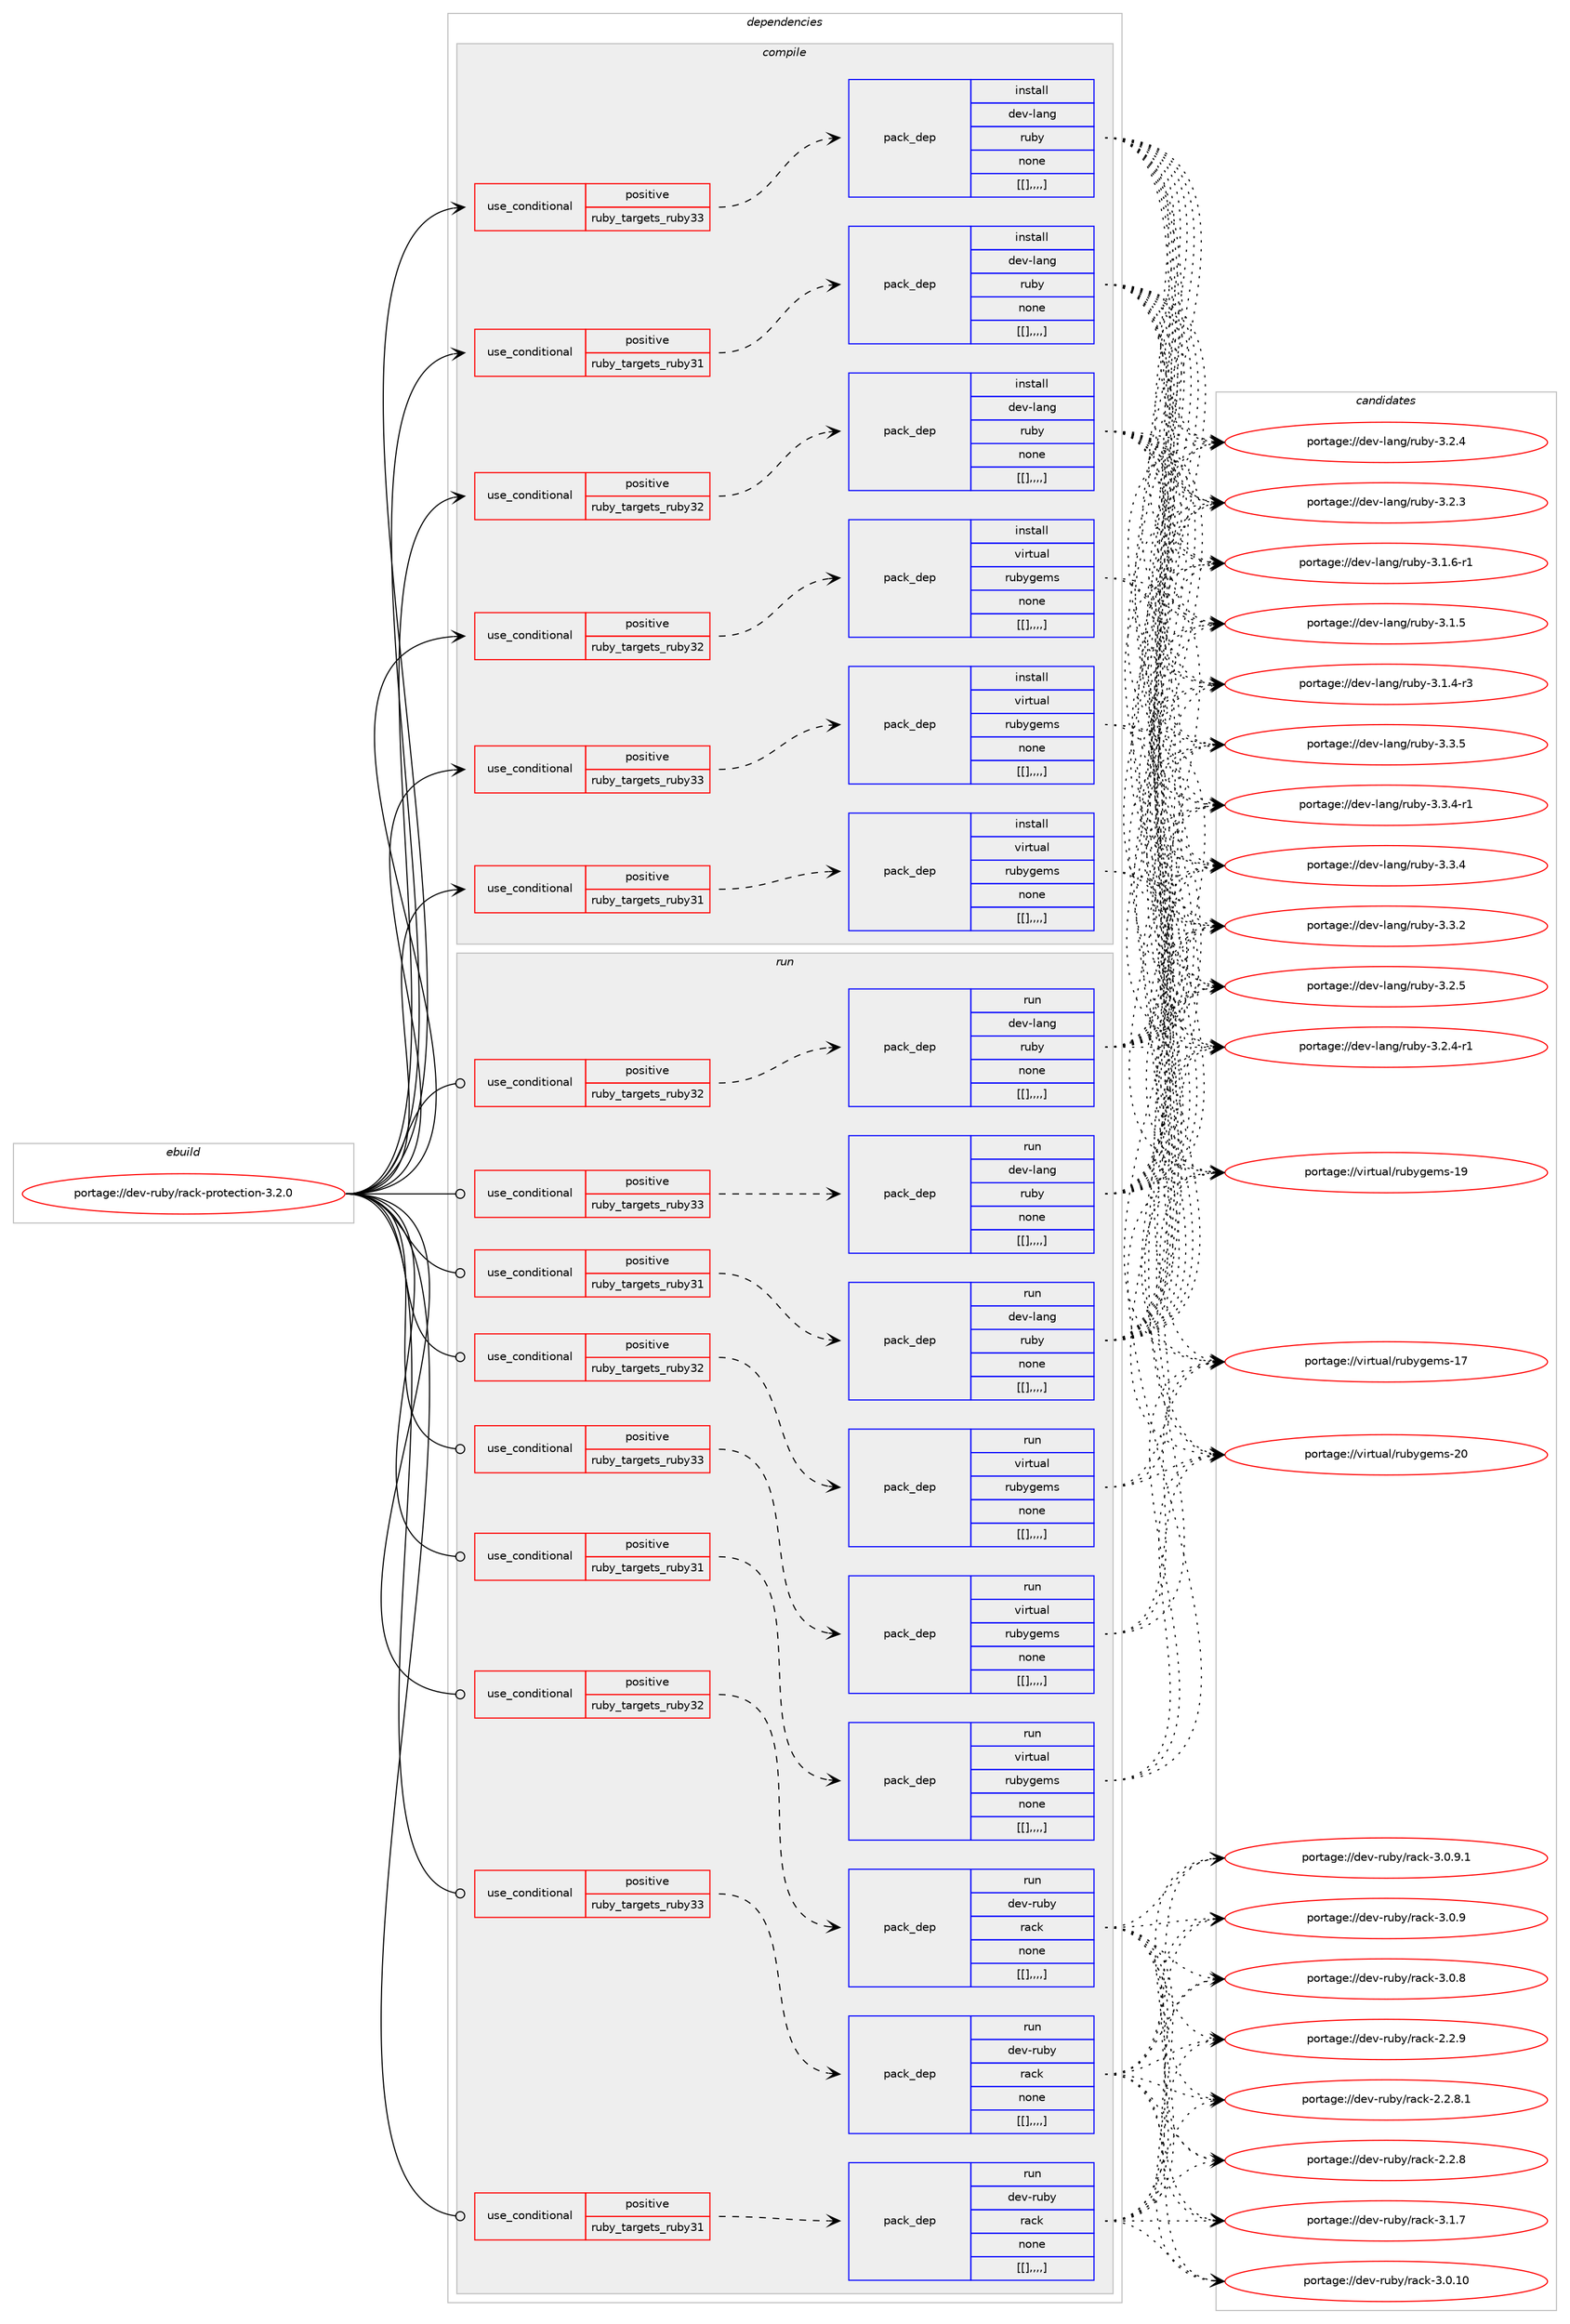 digraph prolog {

# *************
# Graph options
# *************

newrank=true;
concentrate=true;
compound=true;
graph [rankdir=LR,fontname=Helvetica,fontsize=10,ranksep=1.5];#, ranksep=2.5, nodesep=0.2];
edge  [arrowhead=vee];
node  [fontname=Helvetica,fontsize=10];

# **********
# The ebuild
# **********

subgraph cluster_leftcol {
color=gray;
label=<<i>ebuild</i>>;
id [label="portage://dev-ruby/rack-protection-3.2.0", color=red, width=4, href="../dev-ruby/rack-protection-3.2.0.svg"];
}

# ****************
# The dependencies
# ****************

subgraph cluster_midcol {
color=gray;
label=<<i>dependencies</i>>;
subgraph cluster_compile {
fillcolor="#eeeeee";
style=filled;
label=<<i>compile</i>>;
subgraph cond54697 {
dependency198667 [label=<<TABLE BORDER="0" CELLBORDER="1" CELLSPACING="0" CELLPADDING="4"><TR><TD ROWSPAN="3" CELLPADDING="10">use_conditional</TD></TR><TR><TD>positive</TD></TR><TR><TD>ruby_targets_ruby31</TD></TR></TABLE>>, shape=none, color=red];
subgraph pack142625 {
dependency198668 [label=<<TABLE BORDER="0" CELLBORDER="1" CELLSPACING="0" CELLPADDING="4" WIDTH="220"><TR><TD ROWSPAN="6" CELLPADDING="30">pack_dep</TD></TR><TR><TD WIDTH="110">install</TD></TR><TR><TD>dev-lang</TD></TR><TR><TD>ruby</TD></TR><TR><TD>none</TD></TR><TR><TD>[[],,,,]</TD></TR></TABLE>>, shape=none, color=blue];
}
dependency198667:e -> dependency198668:w [weight=20,style="dashed",arrowhead="vee"];
}
id:e -> dependency198667:w [weight=20,style="solid",arrowhead="vee"];
subgraph cond54698 {
dependency198669 [label=<<TABLE BORDER="0" CELLBORDER="1" CELLSPACING="0" CELLPADDING="4"><TR><TD ROWSPAN="3" CELLPADDING="10">use_conditional</TD></TR><TR><TD>positive</TD></TR><TR><TD>ruby_targets_ruby31</TD></TR></TABLE>>, shape=none, color=red];
subgraph pack142626 {
dependency198670 [label=<<TABLE BORDER="0" CELLBORDER="1" CELLSPACING="0" CELLPADDING="4" WIDTH="220"><TR><TD ROWSPAN="6" CELLPADDING="30">pack_dep</TD></TR><TR><TD WIDTH="110">install</TD></TR><TR><TD>virtual</TD></TR><TR><TD>rubygems</TD></TR><TR><TD>none</TD></TR><TR><TD>[[],,,,]</TD></TR></TABLE>>, shape=none, color=blue];
}
dependency198669:e -> dependency198670:w [weight=20,style="dashed",arrowhead="vee"];
}
id:e -> dependency198669:w [weight=20,style="solid",arrowhead="vee"];
subgraph cond54699 {
dependency198671 [label=<<TABLE BORDER="0" CELLBORDER="1" CELLSPACING="0" CELLPADDING="4"><TR><TD ROWSPAN="3" CELLPADDING="10">use_conditional</TD></TR><TR><TD>positive</TD></TR><TR><TD>ruby_targets_ruby32</TD></TR></TABLE>>, shape=none, color=red];
subgraph pack142627 {
dependency198672 [label=<<TABLE BORDER="0" CELLBORDER="1" CELLSPACING="0" CELLPADDING="4" WIDTH="220"><TR><TD ROWSPAN="6" CELLPADDING="30">pack_dep</TD></TR><TR><TD WIDTH="110">install</TD></TR><TR><TD>dev-lang</TD></TR><TR><TD>ruby</TD></TR><TR><TD>none</TD></TR><TR><TD>[[],,,,]</TD></TR></TABLE>>, shape=none, color=blue];
}
dependency198671:e -> dependency198672:w [weight=20,style="dashed",arrowhead="vee"];
}
id:e -> dependency198671:w [weight=20,style="solid",arrowhead="vee"];
subgraph cond54700 {
dependency198673 [label=<<TABLE BORDER="0" CELLBORDER="1" CELLSPACING="0" CELLPADDING="4"><TR><TD ROWSPAN="3" CELLPADDING="10">use_conditional</TD></TR><TR><TD>positive</TD></TR><TR><TD>ruby_targets_ruby32</TD></TR></TABLE>>, shape=none, color=red];
subgraph pack142628 {
dependency198674 [label=<<TABLE BORDER="0" CELLBORDER="1" CELLSPACING="0" CELLPADDING="4" WIDTH="220"><TR><TD ROWSPAN="6" CELLPADDING="30">pack_dep</TD></TR><TR><TD WIDTH="110">install</TD></TR><TR><TD>virtual</TD></TR><TR><TD>rubygems</TD></TR><TR><TD>none</TD></TR><TR><TD>[[],,,,]</TD></TR></TABLE>>, shape=none, color=blue];
}
dependency198673:e -> dependency198674:w [weight=20,style="dashed",arrowhead="vee"];
}
id:e -> dependency198673:w [weight=20,style="solid",arrowhead="vee"];
subgraph cond54701 {
dependency198675 [label=<<TABLE BORDER="0" CELLBORDER="1" CELLSPACING="0" CELLPADDING="4"><TR><TD ROWSPAN="3" CELLPADDING="10">use_conditional</TD></TR><TR><TD>positive</TD></TR><TR><TD>ruby_targets_ruby33</TD></TR></TABLE>>, shape=none, color=red];
subgraph pack142629 {
dependency198676 [label=<<TABLE BORDER="0" CELLBORDER="1" CELLSPACING="0" CELLPADDING="4" WIDTH="220"><TR><TD ROWSPAN="6" CELLPADDING="30">pack_dep</TD></TR><TR><TD WIDTH="110">install</TD></TR><TR><TD>dev-lang</TD></TR><TR><TD>ruby</TD></TR><TR><TD>none</TD></TR><TR><TD>[[],,,,]</TD></TR></TABLE>>, shape=none, color=blue];
}
dependency198675:e -> dependency198676:w [weight=20,style="dashed",arrowhead="vee"];
}
id:e -> dependency198675:w [weight=20,style="solid",arrowhead="vee"];
subgraph cond54702 {
dependency198677 [label=<<TABLE BORDER="0" CELLBORDER="1" CELLSPACING="0" CELLPADDING="4"><TR><TD ROWSPAN="3" CELLPADDING="10">use_conditional</TD></TR><TR><TD>positive</TD></TR><TR><TD>ruby_targets_ruby33</TD></TR></TABLE>>, shape=none, color=red];
subgraph pack142630 {
dependency198678 [label=<<TABLE BORDER="0" CELLBORDER="1" CELLSPACING="0" CELLPADDING="4" WIDTH="220"><TR><TD ROWSPAN="6" CELLPADDING="30">pack_dep</TD></TR><TR><TD WIDTH="110">install</TD></TR><TR><TD>virtual</TD></TR><TR><TD>rubygems</TD></TR><TR><TD>none</TD></TR><TR><TD>[[],,,,]</TD></TR></TABLE>>, shape=none, color=blue];
}
dependency198677:e -> dependency198678:w [weight=20,style="dashed",arrowhead="vee"];
}
id:e -> dependency198677:w [weight=20,style="solid",arrowhead="vee"];
}
subgraph cluster_compileandrun {
fillcolor="#eeeeee";
style=filled;
label=<<i>compile and run</i>>;
}
subgraph cluster_run {
fillcolor="#eeeeee";
style=filled;
label=<<i>run</i>>;
subgraph cond54703 {
dependency198679 [label=<<TABLE BORDER="0" CELLBORDER="1" CELLSPACING="0" CELLPADDING="4"><TR><TD ROWSPAN="3" CELLPADDING="10">use_conditional</TD></TR><TR><TD>positive</TD></TR><TR><TD>ruby_targets_ruby31</TD></TR></TABLE>>, shape=none, color=red];
subgraph pack142631 {
dependency198680 [label=<<TABLE BORDER="0" CELLBORDER="1" CELLSPACING="0" CELLPADDING="4" WIDTH="220"><TR><TD ROWSPAN="6" CELLPADDING="30">pack_dep</TD></TR><TR><TD WIDTH="110">run</TD></TR><TR><TD>dev-lang</TD></TR><TR><TD>ruby</TD></TR><TR><TD>none</TD></TR><TR><TD>[[],,,,]</TD></TR></TABLE>>, shape=none, color=blue];
}
dependency198679:e -> dependency198680:w [weight=20,style="dashed",arrowhead="vee"];
}
id:e -> dependency198679:w [weight=20,style="solid",arrowhead="odot"];
subgraph cond54704 {
dependency198681 [label=<<TABLE BORDER="0" CELLBORDER="1" CELLSPACING="0" CELLPADDING="4"><TR><TD ROWSPAN="3" CELLPADDING="10">use_conditional</TD></TR><TR><TD>positive</TD></TR><TR><TD>ruby_targets_ruby31</TD></TR></TABLE>>, shape=none, color=red];
subgraph pack142632 {
dependency198682 [label=<<TABLE BORDER="0" CELLBORDER="1" CELLSPACING="0" CELLPADDING="4" WIDTH="220"><TR><TD ROWSPAN="6" CELLPADDING="30">pack_dep</TD></TR><TR><TD WIDTH="110">run</TD></TR><TR><TD>dev-ruby</TD></TR><TR><TD>rack</TD></TR><TR><TD>none</TD></TR><TR><TD>[[],,,,]</TD></TR></TABLE>>, shape=none, color=blue];
}
dependency198681:e -> dependency198682:w [weight=20,style="dashed",arrowhead="vee"];
}
id:e -> dependency198681:w [weight=20,style="solid",arrowhead="odot"];
subgraph cond54705 {
dependency198683 [label=<<TABLE BORDER="0" CELLBORDER="1" CELLSPACING="0" CELLPADDING="4"><TR><TD ROWSPAN="3" CELLPADDING="10">use_conditional</TD></TR><TR><TD>positive</TD></TR><TR><TD>ruby_targets_ruby31</TD></TR></TABLE>>, shape=none, color=red];
subgraph pack142633 {
dependency198684 [label=<<TABLE BORDER="0" CELLBORDER="1" CELLSPACING="0" CELLPADDING="4" WIDTH="220"><TR><TD ROWSPAN="6" CELLPADDING="30">pack_dep</TD></TR><TR><TD WIDTH="110">run</TD></TR><TR><TD>virtual</TD></TR><TR><TD>rubygems</TD></TR><TR><TD>none</TD></TR><TR><TD>[[],,,,]</TD></TR></TABLE>>, shape=none, color=blue];
}
dependency198683:e -> dependency198684:w [weight=20,style="dashed",arrowhead="vee"];
}
id:e -> dependency198683:w [weight=20,style="solid",arrowhead="odot"];
subgraph cond54706 {
dependency198685 [label=<<TABLE BORDER="0" CELLBORDER="1" CELLSPACING="0" CELLPADDING="4"><TR><TD ROWSPAN="3" CELLPADDING="10">use_conditional</TD></TR><TR><TD>positive</TD></TR><TR><TD>ruby_targets_ruby32</TD></TR></TABLE>>, shape=none, color=red];
subgraph pack142634 {
dependency198686 [label=<<TABLE BORDER="0" CELLBORDER="1" CELLSPACING="0" CELLPADDING="4" WIDTH="220"><TR><TD ROWSPAN="6" CELLPADDING="30">pack_dep</TD></TR><TR><TD WIDTH="110">run</TD></TR><TR><TD>dev-lang</TD></TR><TR><TD>ruby</TD></TR><TR><TD>none</TD></TR><TR><TD>[[],,,,]</TD></TR></TABLE>>, shape=none, color=blue];
}
dependency198685:e -> dependency198686:w [weight=20,style="dashed",arrowhead="vee"];
}
id:e -> dependency198685:w [weight=20,style="solid",arrowhead="odot"];
subgraph cond54707 {
dependency198687 [label=<<TABLE BORDER="0" CELLBORDER="1" CELLSPACING="0" CELLPADDING="4"><TR><TD ROWSPAN="3" CELLPADDING="10">use_conditional</TD></TR><TR><TD>positive</TD></TR><TR><TD>ruby_targets_ruby32</TD></TR></TABLE>>, shape=none, color=red];
subgraph pack142635 {
dependency198688 [label=<<TABLE BORDER="0" CELLBORDER="1" CELLSPACING="0" CELLPADDING="4" WIDTH="220"><TR><TD ROWSPAN="6" CELLPADDING="30">pack_dep</TD></TR><TR><TD WIDTH="110">run</TD></TR><TR><TD>dev-ruby</TD></TR><TR><TD>rack</TD></TR><TR><TD>none</TD></TR><TR><TD>[[],,,,]</TD></TR></TABLE>>, shape=none, color=blue];
}
dependency198687:e -> dependency198688:w [weight=20,style="dashed",arrowhead="vee"];
}
id:e -> dependency198687:w [weight=20,style="solid",arrowhead="odot"];
subgraph cond54708 {
dependency198689 [label=<<TABLE BORDER="0" CELLBORDER="1" CELLSPACING="0" CELLPADDING="4"><TR><TD ROWSPAN="3" CELLPADDING="10">use_conditional</TD></TR><TR><TD>positive</TD></TR><TR><TD>ruby_targets_ruby32</TD></TR></TABLE>>, shape=none, color=red];
subgraph pack142636 {
dependency198690 [label=<<TABLE BORDER="0" CELLBORDER="1" CELLSPACING="0" CELLPADDING="4" WIDTH="220"><TR><TD ROWSPAN="6" CELLPADDING="30">pack_dep</TD></TR><TR><TD WIDTH="110">run</TD></TR><TR><TD>virtual</TD></TR><TR><TD>rubygems</TD></TR><TR><TD>none</TD></TR><TR><TD>[[],,,,]</TD></TR></TABLE>>, shape=none, color=blue];
}
dependency198689:e -> dependency198690:w [weight=20,style="dashed",arrowhead="vee"];
}
id:e -> dependency198689:w [weight=20,style="solid",arrowhead="odot"];
subgraph cond54709 {
dependency198691 [label=<<TABLE BORDER="0" CELLBORDER="1" CELLSPACING="0" CELLPADDING="4"><TR><TD ROWSPAN="3" CELLPADDING="10">use_conditional</TD></TR><TR><TD>positive</TD></TR><TR><TD>ruby_targets_ruby33</TD></TR></TABLE>>, shape=none, color=red];
subgraph pack142637 {
dependency198692 [label=<<TABLE BORDER="0" CELLBORDER="1" CELLSPACING="0" CELLPADDING="4" WIDTH="220"><TR><TD ROWSPAN="6" CELLPADDING="30">pack_dep</TD></TR><TR><TD WIDTH="110">run</TD></TR><TR><TD>dev-lang</TD></TR><TR><TD>ruby</TD></TR><TR><TD>none</TD></TR><TR><TD>[[],,,,]</TD></TR></TABLE>>, shape=none, color=blue];
}
dependency198691:e -> dependency198692:w [weight=20,style="dashed",arrowhead="vee"];
}
id:e -> dependency198691:w [weight=20,style="solid",arrowhead="odot"];
subgraph cond54710 {
dependency198693 [label=<<TABLE BORDER="0" CELLBORDER="1" CELLSPACING="0" CELLPADDING="4"><TR><TD ROWSPAN="3" CELLPADDING="10">use_conditional</TD></TR><TR><TD>positive</TD></TR><TR><TD>ruby_targets_ruby33</TD></TR></TABLE>>, shape=none, color=red];
subgraph pack142638 {
dependency198694 [label=<<TABLE BORDER="0" CELLBORDER="1" CELLSPACING="0" CELLPADDING="4" WIDTH="220"><TR><TD ROWSPAN="6" CELLPADDING="30">pack_dep</TD></TR><TR><TD WIDTH="110">run</TD></TR><TR><TD>dev-ruby</TD></TR><TR><TD>rack</TD></TR><TR><TD>none</TD></TR><TR><TD>[[],,,,]</TD></TR></TABLE>>, shape=none, color=blue];
}
dependency198693:e -> dependency198694:w [weight=20,style="dashed",arrowhead="vee"];
}
id:e -> dependency198693:w [weight=20,style="solid",arrowhead="odot"];
subgraph cond54711 {
dependency198695 [label=<<TABLE BORDER="0" CELLBORDER="1" CELLSPACING="0" CELLPADDING="4"><TR><TD ROWSPAN="3" CELLPADDING="10">use_conditional</TD></TR><TR><TD>positive</TD></TR><TR><TD>ruby_targets_ruby33</TD></TR></TABLE>>, shape=none, color=red];
subgraph pack142639 {
dependency198696 [label=<<TABLE BORDER="0" CELLBORDER="1" CELLSPACING="0" CELLPADDING="4" WIDTH="220"><TR><TD ROWSPAN="6" CELLPADDING="30">pack_dep</TD></TR><TR><TD WIDTH="110">run</TD></TR><TR><TD>virtual</TD></TR><TR><TD>rubygems</TD></TR><TR><TD>none</TD></TR><TR><TD>[[],,,,]</TD></TR></TABLE>>, shape=none, color=blue];
}
dependency198695:e -> dependency198696:w [weight=20,style="dashed",arrowhead="vee"];
}
id:e -> dependency198695:w [weight=20,style="solid",arrowhead="odot"];
}
}

# **************
# The candidates
# **************

subgraph cluster_choices {
rank=same;
color=gray;
label=<<i>candidates</i>>;

subgraph choice142625 {
color=black;
nodesep=1;
choice10010111845108971101034711411798121455146514653 [label="portage://dev-lang/ruby-3.3.5", color=red, width=4,href="../dev-lang/ruby-3.3.5.svg"];
choice100101118451089711010347114117981214551465146524511449 [label="portage://dev-lang/ruby-3.3.4-r1", color=red, width=4,href="../dev-lang/ruby-3.3.4-r1.svg"];
choice10010111845108971101034711411798121455146514652 [label="portage://dev-lang/ruby-3.3.4", color=red, width=4,href="../dev-lang/ruby-3.3.4.svg"];
choice10010111845108971101034711411798121455146514650 [label="portage://dev-lang/ruby-3.3.2", color=red, width=4,href="../dev-lang/ruby-3.3.2.svg"];
choice10010111845108971101034711411798121455146504653 [label="portage://dev-lang/ruby-3.2.5", color=red, width=4,href="../dev-lang/ruby-3.2.5.svg"];
choice100101118451089711010347114117981214551465046524511449 [label="portage://dev-lang/ruby-3.2.4-r1", color=red, width=4,href="../dev-lang/ruby-3.2.4-r1.svg"];
choice10010111845108971101034711411798121455146504652 [label="portage://dev-lang/ruby-3.2.4", color=red, width=4,href="../dev-lang/ruby-3.2.4.svg"];
choice10010111845108971101034711411798121455146504651 [label="portage://dev-lang/ruby-3.2.3", color=red, width=4,href="../dev-lang/ruby-3.2.3.svg"];
choice100101118451089711010347114117981214551464946544511449 [label="portage://dev-lang/ruby-3.1.6-r1", color=red, width=4,href="../dev-lang/ruby-3.1.6-r1.svg"];
choice10010111845108971101034711411798121455146494653 [label="portage://dev-lang/ruby-3.1.5", color=red, width=4,href="../dev-lang/ruby-3.1.5.svg"];
choice100101118451089711010347114117981214551464946524511451 [label="portage://dev-lang/ruby-3.1.4-r3", color=red, width=4,href="../dev-lang/ruby-3.1.4-r3.svg"];
dependency198668:e -> choice10010111845108971101034711411798121455146514653:w [style=dotted,weight="100"];
dependency198668:e -> choice100101118451089711010347114117981214551465146524511449:w [style=dotted,weight="100"];
dependency198668:e -> choice10010111845108971101034711411798121455146514652:w [style=dotted,weight="100"];
dependency198668:e -> choice10010111845108971101034711411798121455146514650:w [style=dotted,weight="100"];
dependency198668:e -> choice10010111845108971101034711411798121455146504653:w [style=dotted,weight="100"];
dependency198668:e -> choice100101118451089711010347114117981214551465046524511449:w [style=dotted,weight="100"];
dependency198668:e -> choice10010111845108971101034711411798121455146504652:w [style=dotted,weight="100"];
dependency198668:e -> choice10010111845108971101034711411798121455146504651:w [style=dotted,weight="100"];
dependency198668:e -> choice100101118451089711010347114117981214551464946544511449:w [style=dotted,weight="100"];
dependency198668:e -> choice10010111845108971101034711411798121455146494653:w [style=dotted,weight="100"];
dependency198668:e -> choice100101118451089711010347114117981214551464946524511451:w [style=dotted,weight="100"];
}
subgraph choice142626 {
color=black;
nodesep=1;
choice118105114116117971084711411798121103101109115455048 [label="portage://virtual/rubygems-20", color=red, width=4,href="../virtual/rubygems-20.svg"];
choice118105114116117971084711411798121103101109115454957 [label="portage://virtual/rubygems-19", color=red, width=4,href="../virtual/rubygems-19.svg"];
choice118105114116117971084711411798121103101109115454955 [label="portage://virtual/rubygems-17", color=red, width=4,href="../virtual/rubygems-17.svg"];
dependency198670:e -> choice118105114116117971084711411798121103101109115455048:w [style=dotted,weight="100"];
dependency198670:e -> choice118105114116117971084711411798121103101109115454957:w [style=dotted,weight="100"];
dependency198670:e -> choice118105114116117971084711411798121103101109115454955:w [style=dotted,weight="100"];
}
subgraph choice142627 {
color=black;
nodesep=1;
choice10010111845108971101034711411798121455146514653 [label="portage://dev-lang/ruby-3.3.5", color=red, width=4,href="../dev-lang/ruby-3.3.5.svg"];
choice100101118451089711010347114117981214551465146524511449 [label="portage://dev-lang/ruby-3.3.4-r1", color=red, width=4,href="../dev-lang/ruby-3.3.4-r1.svg"];
choice10010111845108971101034711411798121455146514652 [label="portage://dev-lang/ruby-3.3.4", color=red, width=4,href="../dev-lang/ruby-3.3.4.svg"];
choice10010111845108971101034711411798121455146514650 [label="portage://dev-lang/ruby-3.3.2", color=red, width=4,href="../dev-lang/ruby-3.3.2.svg"];
choice10010111845108971101034711411798121455146504653 [label="portage://dev-lang/ruby-3.2.5", color=red, width=4,href="../dev-lang/ruby-3.2.5.svg"];
choice100101118451089711010347114117981214551465046524511449 [label="portage://dev-lang/ruby-3.2.4-r1", color=red, width=4,href="../dev-lang/ruby-3.2.4-r1.svg"];
choice10010111845108971101034711411798121455146504652 [label="portage://dev-lang/ruby-3.2.4", color=red, width=4,href="../dev-lang/ruby-3.2.4.svg"];
choice10010111845108971101034711411798121455146504651 [label="portage://dev-lang/ruby-3.2.3", color=red, width=4,href="../dev-lang/ruby-3.2.3.svg"];
choice100101118451089711010347114117981214551464946544511449 [label="portage://dev-lang/ruby-3.1.6-r1", color=red, width=4,href="../dev-lang/ruby-3.1.6-r1.svg"];
choice10010111845108971101034711411798121455146494653 [label="portage://dev-lang/ruby-3.1.5", color=red, width=4,href="../dev-lang/ruby-3.1.5.svg"];
choice100101118451089711010347114117981214551464946524511451 [label="portage://dev-lang/ruby-3.1.4-r3", color=red, width=4,href="../dev-lang/ruby-3.1.4-r3.svg"];
dependency198672:e -> choice10010111845108971101034711411798121455146514653:w [style=dotted,weight="100"];
dependency198672:e -> choice100101118451089711010347114117981214551465146524511449:w [style=dotted,weight="100"];
dependency198672:e -> choice10010111845108971101034711411798121455146514652:w [style=dotted,weight="100"];
dependency198672:e -> choice10010111845108971101034711411798121455146514650:w [style=dotted,weight="100"];
dependency198672:e -> choice10010111845108971101034711411798121455146504653:w [style=dotted,weight="100"];
dependency198672:e -> choice100101118451089711010347114117981214551465046524511449:w [style=dotted,weight="100"];
dependency198672:e -> choice10010111845108971101034711411798121455146504652:w [style=dotted,weight="100"];
dependency198672:e -> choice10010111845108971101034711411798121455146504651:w [style=dotted,weight="100"];
dependency198672:e -> choice100101118451089711010347114117981214551464946544511449:w [style=dotted,weight="100"];
dependency198672:e -> choice10010111845108971101034711411798121455146494653:w [style=dotted,weight="100"];
dependency198672:e -> choice100101118451089711010347114117981214551464946524511451:w [style=dotted,weight="100"];
}
subgraph choice142628 {
color=black;
nodesep=1;
choice118105114116117971084711411798121103101109115455048 [label="portage://virtual/rubygems-20", color=red, width=4,href="../virtual/rubygems-20.svg"];
choice118105114116117971084711411798121103101109115454957 [label="portage://virtual/rubygems-19", color=red, width=4,href="../virtual/rubygems-19.svg"];
choice118105114116117971084711411798121103101109115454955 [label="portage://virtual/rubygems-17", color=red, width=4,href="../virtual/rubygems-17.svg"];
dependency198674:e -> choice118105114116117971084711411798121103101109115455048:w [style=dotted,weight="100"];
dependency198674:e -> choice118105114116117971084711411798121103101109115454957:w [style=dotted,weight="100"];
dependency198674:e -> choice118105114116117971084711411798121103101109115454955:w [style=dotted,weight="100"];
}
subgraph choice142629 {
color=black;
nodesep=1;
choice10010111845108971101034711411798121455146514653 [label="portage://dev-lang/ruby-3.3.5", color=red, width=4,href="../dev-lang/ruby-3.3.5.svg"];
choice100101118451089711010347114117981214551465146524511449 [label="portage://dev-lang/ruby-3.3.4-r1", color=red, width=4,href="../dev-lang/ruby-3.3.4-r1.svg"];
choice10010111845108971101034711411798121455146514652 [label="portage://dev-lang/ruby-3.3.4", color=red, width=4,href="../dev-lang/ruby-3.3.4.svg"];
choice10010111845108971101034711411798121455146514650 [label="portage://dev-lang/ruby-3.3.2", color=red, width=4,href="../dev-lang/ruby-3.3.2.svg"];
choice10010111845108971101034711411798121455146504653 [label="portage://dev-lang/ruby-3.2.5", color=red, width=4,href="../dev-lang/ruby-3.2.5.svg"];
choice100101118451089711010347114117981214551465046524511449 [label="portage://dev-lang/ruby-3.2.4-r1", color=red, width=4,href="../dev-lang/ruby-3.2.4-r1.svg"];
choice10010111845108971101034711411798121455146504652 [label="portage://dev-lang/ruby-3.2.4", color=red, width=4,href="../dev-lang/ruby-3.2.4.svg"];
choice10010111845108971101034711411798121455146504651 [label="portage://dev-lang/ruby-3.2.3", color=red, width=4,href="../dev-lang/ruby-3.2.3.svg"];
choice100101118451089711010347114117981214551464946544511449 [label="portage://dev-lang/ruby-3.1.6-r1", color=red, width=4,href="../dev-lang/ruby-3.1.6-r1.svg"];
choice10010111845108971101034711411798121455146494653 [label="portage://dev-lang/ruby-3.1.5", color=red, width=4,href="../dev-lang/ruby-3.1.5.svg"];
choice100101118451089711010347114117981214551464946524511451 [label="portage://dev-lang/ruby-3.1.4-r3", color=red, width=4,href="../dev-lang/ruby-3.1.4-r3.svg"];
dependency198676:e -> choice10010111845108971101034711411798121455146514653:w [style=dotted,weight="100"];
dependency198676:e -> choice100101118451089711010347114117981214551465146524511449:w [style=dotted,weight="100"];
dependency198676:e -> choice10010111845108971101034711411798121455146514652:w [style=dotted,weight="100"];
dependency198676:e -> choice10010111845108971101034711411798121455146514650:w [style=dotted,weight="100"];
dependency198676:e -> choice10010111845108971101034711411798121455146504653:w [style=dotted,weight="100"];
dependency198676:e -> choice100101118451089711010347114117981214551465046524511449:w [style=dotted,weight="100"];
dependency198676:e -> choice10010111845108971101034711411798121455146504652:w [style=dotted,weight="100"];
dependency198676:e -> choice10010111845108971101034711411798121455146504651:w [style=dotted,weight="100"];
dependency198676:e -> choice100101118451089711010347114117981214551464946544511449:w [style=dotted,weight="100"];
dependency198676:e -> choice10010111845108971101034711411798121455146494653:w [style=dotted,weight="100"];
dependency198676:e -> choice100101118451089711010347114117981214551464946524511451:w [style=dotted,weight="100"];
}
subgraph choice142630 {
color=black;
nodesep=1;
choice118105114116117971084711411798121103101109115455048 [label="portage://virtual/rubygems-20", color=red, width=4,href="../virtual/rubygems-20.svg"];
choice118105114116117971084711411798121103101109115454957 [label="portage://virtual/rubygems-19", color=red, width=4,href="../virtual/rubygems-19.svg"];
choice118105114116117971084711411798121103101109115454955 [label="portage://virtual/rubygems-17", color=red, width=4,href="../virtual/rubygems-17.svg"];
dependency198678:e -> choice118105114116117971084711411798121103101109115455048:w [style=dotted,weight="100"];
dependency198678:e -> choice118105114116117971084711411798121103101109115454957:w [style=dotted,weight="100"];
dependency198678:e -> choice118105114116117971084711411798121103101109115454955:w [style=dotted,weight="100"];
}
subgraph choice142631 {
color=black;
nodesep=1;
choice10010111845108971101034711411798121455146514653 [label="portage://dev-lang/ruby-3.3.5", color=red, width=4,href="../dev-lang/ruby-3.3.5.svg"];
choice100101118451089711010347114117981214551465146524511449 [label="portage://dev-lang/ruby-3.3.4-r1", color=red, width=4,href="../dev-lang/ruby-3.3.4-r1.svg"];
choice10010111845108971101034711411798121455146514652 [label="portage://dev-lang/ruby-3.3.4", color=red, width=4,href="../dev-lang/ruby-3.3.4.svg"];
choice10010111845108971101034711411798121455146514650 [label="portage://dev-lang/ruby-3.3.2", color=red, width=4,href="../dev-lang/ruby-3.3.2.svg"];
choice10010111845108971101034711411798121455146504653 [label="portage://dev-lang/ruby-3.2.5", color=red, width=4,href="../dev-lang/ruby-3.2.5.svg"];
choice100101118451089711010347114117981214551465046524511449 [label="portage://dev-lang/ruby-3.2.4-r1", color=red, width=4,href="../dev-lang/ruby-3.2.4-r1.svg"];
choice10010111845108971101034711411798121455146504652 [label="portage://dev-lang/ruby-3.2.4", color=red, width=4,href="../dev-lang/ruby-3.2.4.svg"];
choice10010111845108971101034711411798121455146504651 [label="portage://dev-lang/ruby-3.2.3", color=red, width=4,href="../dev-lang/ruby-3.2.3.svg"];
choice100101118451089711010347114117981214551464946544511449 [label="portage://dev-lang/ruby-3.1.6-r1", color=red, width=4,href="../dev-lang/ruby-3.1.6-r1.svg"];
choice10010111845108971101034711411798121455146494653 [label="portage://dev-lang/ruby-3.1.5", color=red, width=4,href="../dev-lang/ruby-3.1.5.svg"];
choice100101118451089711010347114117981214551464946524511451 [label="portage://dev-lang/ruby-3.1.4-r3", color=red, width=4,href="../dev-lang/ruby-3.1.4-r3.svg"];
dependency198680:e -> choice10010111845108971101034711411798121455146514653:w [style=dotted,weight="100"];
dependency198680:e -> choice100101118451089711010347114117981214551465146524511449:w [style=dotted,weight="100"];
dependency198680:e -> choice10010111845108971101034711411798121455146514652:w [style=dotted,weight="100"];
dependency198680:e -> choice10010111845108971101034711411798121455146514650:w [style=dotted,weight="100"];
dependency198680:e -> choice10010111845108971101034711411798121455146504653:w [style=dotted,weight="100"];
dependency198680:e -> choice100101118451089711010347114117981214551465046524511449:w [style=dotted,weight="100"];
dependency198680:e -> choice10010111845108971101034711411798121455146504652:w [style=dotted,weight="100"];
dependency198680:e -> choice10010111845108971101034711411798121455146504651:w [style=dotted,weight="100"];
dependency198680:e -> choice100101118451089711010347114117981214551464946544511449:w [style=dotted,weight="100"];
dependency198680:e -> choice10010111845108971101034711411798121455146494653:w [style=dotted,weight="100"];
dependency198680:e -> choice100101118451089711010347114117981214551464946524511451:w [style=dotted,weight="100"];
}
subgraph choice142632 {
color=black;
nodesep=1;
choice1001011184511411798121471149799107455146494655 [label="portage://dev-ruby/rack-3.1.7", color=red, width=4,href="../dev-ruby/rack-3.1.7.svg"];
choice100101118451141179812147114979910745514648464948 [label="portage://dev-ruby/rack-3.0.10", color=red, width=4,href="../dev-ruby/rack-3.0.10.svg"];
choice10010111845114117981214711497991074551464846574649 [label="portage://dev-ruby/rack-3.0.9.1", color=red, width=4,href="../dev-ruby/rack-3.0.9.1.svg"];
choice1001011184511411798121471149799107455146484657 [label="portage://dev-ruby/rack-3.0.9", color=red, width=4,href="../dev-ruby/rack-3.0.9.svg"];
choice1001011184511411798121471149799107455146484656 [label="portage://dev-ruby/rack-3.0.8", color=red, width=4,href="../dev-ruby/rack-3.0.8.svg"];
choice1001011184511411798121471149799107455046504657 [label="portage://dev-ruby/rack-2.2.9", color=red, width=4,href="../dev-ruby/rack-2.2.9.svg"];
choice10010111845114117981214711497991074550465046564649 [label="portage://dev-ruby/rack-2.2.8.1", color=red, width=4,href="../dev-ruby/rack-2.2.8.1.svg"];
choice1001011184511411798121471149799107455046504656 [label="portage://dev-ruby/rack-2.2.8", color=red, width=4,href="../dev-ruby/rack-2.2.8.svg"];
dependency198682:e -> choice1001011184511411798121471149799107455146494655:w [style=dotted,weight="100"];
dependency198682:e -> choice100101118451141179812147114979910745514648464948:w [style=dotted,weight="100"];
dependency198682:e -> choice10010111845114117981214711497991074551464846574649:w [style=dotted,weight="100"];
dependency198682:e -> choice1001011184511411798121471149799107455146484657:w [style=dotted,weight="100"];
dependency198682:e -> choice1001011184511411798121471149799107455146484656:w [style=dotted,weight="100"];
dependency198682:e -> choice1001011184511411798121471149799107455046504657:w [style=dotted,weight="100"];
dependency198682:e -> choice10010111845114117981214711497991074550465046564649:w [style=dotted,weight="100"];
dependency198682:e -> choice1001011184511411798121471149799107455046504656:w [style=dotted,weight="100"];
}
subgraph choice142633 {
color=black;
nodesep=1;
choice118105114116117971084711411798121103101109115455048 [label="portage://virtual/rubygems-20", color=red, width=4,href="../virtual/rubygems-20.svg"];
choice118105114116117971084711411798121103101109115454957 [label="portage://virtual/rubygems-19", color=red, width=4,href="../virtual/rubygems-19.svg"];
choice118105114116117971084711411798121103101109115454955 [label="portage://virtual/rubygems-17", color=red, width=4,href="../virtual/rubygems-17.svg"];
dependency198684:e -> choice118105114116117971084711411798121103101109115455048:w [style=dotted,weight="100"];
dependency198684:e -> choice118105114116117971084711411798121103101109115454957:w [style=dotted,weight="100"];
dependency198684:e -> choice118105114116117971084711411798121103101109115454955:w [style=dotted,weight="100"];
}
subgraph choice142634 {
color=black;
nodesep=1;
choice10010111845108971101034711411798121455146514653 [label="portage://dev-lang/ruby-3.3.5", color=red, width=4,href="../dev-lang/ruby-3.3.5.svg"];
choice100101118451089711010347114117981214551465146524511449 [label="portage://dev-lang/ruby-3.3.4-r1", color=red, width=4,href="../dev-lang/ruby-3.3.4-r1.svg"];
choice10010111845108971101034711411798121455146514652 [label="portage://dev-lang/ruby-3.3.4", color=red, width=4,href="../dev-lang/ruby-3.3.4.svg"];
choice10010111845108971101034711411798121455146514650 [label="portage://dev-lang/ruby-3.3.2", color=red, width=4,href="../dev-lang/ruby-3.3.2.svg"];
choice10010111845108971101034711411798121455146504653 [label="portage://dev-lang/ruby-3.2.5", color=red, width=4,href="../dev-lang/ruby-3.2.5.svg"];
choice100101118451089711010347114117981214551465046524511449 [label="portage://dev-lang/ruby-3.2.4-r1", color=red, width=4,href="../dev-lang/ruby-3.2.4-r1.svg"];
choice10010111845108971101034711411798121455146504652 [label="portage://dev-lang/ruby-3.2.4", color=red, width=4,href="../dev-lang/ruby-3.2.4.svg"];
choice10010111845108971101034711411798121455146504651 [label="portage://dev-lang/ruby-3.2.3", color=red, width=4,href="../dev-lang/ruby-3.2.3.svg"];
choice100101118451089711010347114117981214551464946544511449 [label="portage://dev-lang/ruby-3.1.6-r1", color=red, width=4,href="../dev-lang/ruby-3.1.6-r1.svg"];
choice10010111845108971101034711411798121455146494653 [label="portage://dev-lang/ruby-3.1.5", color=red, width=4,href="../dev-lang/ruby-3.1.5.svg"];
choice100101118451089711010347114117981214551464946524511451 [label="portage://dev-lang/ruby-3.1.4-r3", color=red, width=4,href="../dev-lang/ruby-3.1.4-r3.svg"];
dependency198686:e -> choice10010111845108971101034711411798121455146514653:w [style=dotted,weight="100"];
dependency198686:e -> choice100101118451089711010347114117981214551465146524511449:w [style=dotted,weight="100"];
dependency198686:e -> choice10010111845108971101034711411798121455146514652:w [style=dotted,weight="100"];
dependency198686:e -> choice10010111845108971101034711411798121455146514650:w [style=dotted,weight="100"];
dependency198686:e -> choice10010111845108971101034711411798121455146504653:w [style=dotted,weight="100"];
dependency198686:e -> choice100101118451089711010347114117981214551465046524511449:w [style=dotted,weight="100"];
dependency198686:e -> choice10010111845108971101034711411798121455146504652:w [style=dotted,weight="100"];
dependency198686:e -> choice10010111845108971101034711411798121455146504651:w [style=dotted,weight="100"];
dependency198686:e -> choice100101118451089711010347114117981214551464946544511449:w [style=dotted,weight="100"];
dependency198686:e -> choice10010111845108971101034711411798121455146494653:w [style=dotted,weight="100"];
dependency198686:e -> choice100101118451089711010347114117981214551464946524511451:w [style=dotted,weight="100"];
}
subgraph choice142635 {
color=black;
nodesep=1;
choice1001011184511411798121471149799107455146494655 [label="portage://dev-ruby/rack-3.1.7", color=red, width=4,href="../dev-ruby/rack-3.1.7.svg"];
choice100101118451141179812147114979910745514648464948 [label="portage://dev-ruby/rack-3.0.10", color=red, width=4,href="../dev-ruby/rack-3.0.10.svg"];
choice10010111845114117981214711497991074551464846574649 [label="portage://dev-ruby/rack-3.0.9.1", color=red, width=4,href="../dev-ruby/rack-3.0.9.1.svg"];
choice1001011184511411798121471149799107455146484657 [label="portage://dev-ruby/rack-3.0.9", color=red, width=4,href="../dev-ruby/rack-3.0.9.svg"];
choice1001011184511411798121471149799107455146484656 [label="portage://dev-ruby/rack-3.0.8", color=red, width=4,href="../dev-ruby/rack-3.0.8.svg"];
choice1001011184511411798121471149799107455046504657 [label="portage://dev-ruby/rack-2.2.9", color=red, width=4,href="../dev-ruby/rack-2.2.9.svg"];
choice10010111845114117981214711497991074550465046564649 [label="portage://dev-ruby/rack-2.2.8.1", color=red, width=4,href="../dev-ruby/rack-2.2.8.1.svg"];
choice1001011184511411798121471149799107455046504656 [label="portage://dev-ruby/rack-2.2.8", color=red, width=4,href="../dev-ruby/rack-2.2.8.svg"];
dependency198688:e -> choice1001011184511411798121471149799107455146494655:w [style=dotted,weight="100"];
dependency198688:e -> choice100101118451141179812147114979910745514648464948:w [style=dotted,weight="100"];
dependency198688:e -> choice10010111845114117981214711497991074551464846574649:w [style=dotted,weight="100"];
dependency198688:e -> choice1001011184511411798121471149799107455146484657:w [style=dotted,weight="100"];
dependency198688:e -> choice1001011184511411798121471149799107455146484656:w [style=dotted,weight="100"];
dependency198688:e -> choice1001011184511411798121471149799107455046504657:w [style=dotted,weight="100"];
dependency198688:e -> choice10010111845114117981214711497991074550465046564649:w [style=dotted,weight="100"];
dependency198688:e -> choice1001011184511411798121471149799107455046504656:w [style=dotted,weight="100"];
}
subgraph choice142636 {
color=black;
nodesep=1;
choice118105114116117971084711411798121103101109115455048 [label="portage://virtual/rubygems-20", color=red, width=4,href="../virtual/rubygems-20.svg"];
choice118105114116117971084711411798121103101109115454957 [label="portage://virtual/rubygems-19", color=red, width=4,href="../virtual/rubygems-19.svg"];
choice118105114116117971084711411798121103101109115454955 [label="portage://virtual/rubygems-17", color=red, width=4,href="../virtual/rubygems-17.svg"];
dependency198690:e -> choice118105114116117971084711411798121103101109115455048:w [style=dotted,weight="100"];
dependency198690:e -> choice118105114116117971084711411798121103101109115454957:w [style=dotted,weight="100"];
dependency198690:e -> choice118105114116117971084711411798121103101109115454955:w [style=dotted,weight="100"];
}
subgraph choice142637 {
color=black;
nodesep=1;
choice10010111845108971101034711411798121455146514653 [label="portage://dev-lang/ruby-3.3.5", color=red, width=4,href="../dev-lang/ruby-3.3.5.svg"];
choice100101118451089711010347114117981214551465146524511449 [label="portage://dev-lang/ruby-3.3.4-r1", color=red, width=4,href="../dev-lang/ruby-3.3.4-r1.svg"];
choice10010111845108971101034711411798121455146514652 [label="portage://dev-lang/ruby-3.3.4", color=red, width=4,href="../dev-lang/ruby-3.3.4.svg"];
choice10010111845108971101034711411798121455146514650 [label="portage://dev-lang/ruby-3.3.2", color=red, width=4,href="../dev-lang/ruby-3.3.2.svg"];
choice10010111845108971101034711411798121455146504653 [label="portage://dev-lang/ruby-3.2.5", color=red, width=4,href="../dev-lang/ruby-3.2.5.svg"];
choice100101118451089711010347114117981214551465046524511449 [label="portage://dev-lang/ruby-3.2.4-r1", color=red, width=4,href="../dev-lang/ruby-3.2.4-r1.svg"];
choice10010111845108971101034711411798121455146504652 [label="portage://dev-lang/ruby-3.2.4", color=red, width=4,href="../dev-lang/ruby-3.2.4.svg"];
choice10010111845108971101034711411798121455146504651 [label="portage://dev-lang/ruby-3.2.3", color=red, width=4,href="../dev-lang/ruby-3.2.3.svg"];
choice100101118451089711010347114117981214551464946544511449 [label="portage://dev-lang/ruby-3.1.6-r1", color=red, width=4,href="../dev-lang/ruby-3.1.6-r1.svg"];
choice10010111845108971101034711411798121455146494653 [label="portage://dev-lang/ruby-3.1.5", color=red, width=4,href="../dev-lang/ruby-3.1.5.svg"];
choice100101118451089711010347114117981214551464946524511451 [label="portage://dev-lang/ruby-3.1.4-r3", color=red, width=4,href="../dev-lang/ruby-3.1.4-r3.svg"];
dependency198692:e -> choice10010111845108971101034711411798121455146514653:w [style=dotted,weight="100"];
dependency198692:e -> choice100101118451089711010347114117981214551465146524511449:w [style=dotted,weight="100"];
dependency198692:e -> choice10010111845108971101034711411798121455146514652:w [style=dotted,weight="100"];
dependency198692:e -> choice10010111845108971101034711411798121455146514650:w [style=dotted,weight="100"];
dependency198692:e -> choice10010111845108971101034711411798121455146504653:w [style=dotted,weight="100"];
dependency198692:e -> choice100101118451089711010347114117981214551465046524511449:w [style=dotted,weight="100"];
dependency198692:e -> choice10010111845108971101034711411798121455146504652:w [style=dotted,weight="100"];
dependency198692:e -> choice10010111845108971101034711411798121455146504651:w [style=dotted,weight="100"];
dependency198692:e -> choice100101118451089711010347114117981214551464946544511449:w [style=dotted,weight="100"];
dependency198692:e -> choice10010111845108971101034711411798121455146494653:w [style=dotted,weight="100"];
dependency198692:e -> choice100101118451089711010347114117981214551464946524511451:w [style=dotted,weight="100"];
}
subgraph choice142638 {
color=black;
nodesep=1;
choice1001011184511411798121471149799107455146494655 [label="portage://dev-ruby/rack-3.1.7", color=red, width=4,href="../dev-ruby/rack-3.1.7.svg"];
choice100101118451141179812147114979910745514648464948 [label="portage://dev-ruby/rack-3.0.10", color=red, width=4,href="../dev-ruby/rack-3.0.10.svg"];
choice10010111845114117981214711497991074551464846574649 [label="portage://dev-ruby/rack-3.0.9.1", color=red, width=4,href="../dev-ruby/rack-3.0.9.1.svg"];
choice1001011184511411798121471149799107455146484657 [label="portage://dev-ruby/rack-3.0.9", color=red, width=4,href="../dev-ruby/rack-3.0.9.svg"];
choice1001011184511411798121471149799107455146484656 [label="portage://dev-ruby/rack-3.0.8", color=red, width=4,href="../dev-ruby/rack-3.0.8.svg"];
choice1001011184511411798121471149799107455046504657 [label="portage://dev-ruby/rack-2.2.9", color=red, width=4,href="../dev-ruby/rack-2.2.9.svg"];
choice10010111845114117981214711497991074550465046564649 [label="portage://dev-ruby/rack-2.2.8.1", color=red, width=4,href="../dev-ruby/rack-2.2.8.1.svg"];
choice1001011184511411798121471149799107455046504656 [label="portage://dev-ruby/rack-2.2.8", color=red, width=4,href="../dev-ruby/rack-2.2.8.svg"];
dependency198694:e -> choice1001011184511411798121471149799107455146494655:w [style=dotted,weight="100"];
dependency198694:e -> choice100101118451141179812147114979910745514648464948:w [style=dotted,weight="100"];
dependency198694:e -> choice10010111845114117981214711497991074551464846574649:w [style=dotted,weight="100"];
dependency198694:e -> choice1001011184511411798121471149799107455146484657:w [style=dotted,weight="100"];
dependency198694:e -> choice1001011184511411798121471149799107455146484656:w [style=dotted,weight="100"];
dependency198694:e -> choice1001011184511411798121471149799107455046504657:w [style=dotted,weight="100"];
dependency198694:e -> choice10010111845114117981214711497991074550465046564649:w [style=dotted,weight="100"];
dependency198694:e -> choice1001011184511411798121471149799107455046504656:w [style=dotted,weight="100"];
}
subgraph choice142639 {
color=black;
nodesep=1;
choice118105114116117971084711411798121103101109115455048 [label="portage://virtual/rubygems-20", color=red, width=4,href="../virtual/rubygems-20.svg"];
choice118105114116117971084711411798121103101109115454957 [label="portage://virtual/rubygems-19", color=red, width=4,href="../virtual/rubygems-19.svg"];
choice118105114116117971084711411798121103101109115454955 [label="portage://virtual/rubygems-17", color=red, width=4,href="../virtual/rubygems-17.svg"];
dependency198696:e -> choice118105114116117971084711411798121103101109115455048:w [style=dotted,weight="100"];
dependency198696:e -> choice118105114116117971084711411798121103101109115454957:w [style=dotted,weight="100"];
dependency198696:e -> choice118105114116117971084711411798121103101109115454955:w [style=dotted,weight="100"];
}
}

}
